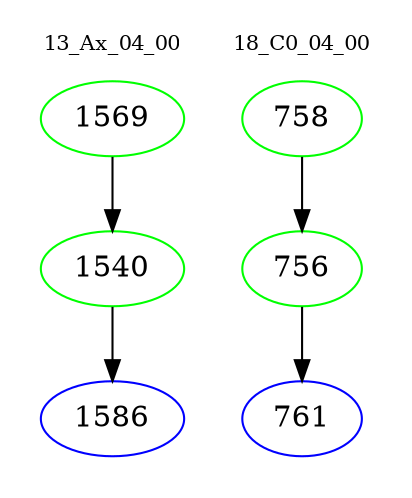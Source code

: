 digraph{
subgraph cluster_0 {
color = white
label = "13_Ax_04_00";
fontsize=10;
T0_1569 [label="1569", color="green"]
T0_1569 -> T0_1540 [color="black"]
T0_1540 [label="1540", color="green"]
T0_1540 -> T0_1586 [color="black"]
T0_1586 [label="1586", color="blue"]
}
subgraph cluster_1 {
color = white
label = "18_C0_04_00";
fontsize=10;
T1_758 [label="758", color="green"]
T1_758 -> T1_756 [color="black"]
T1_756 [label="756", color="green"]
T1_756 -> T1_761 [color="black"]
T1_761 [label="761", color="blue"]
}
}

